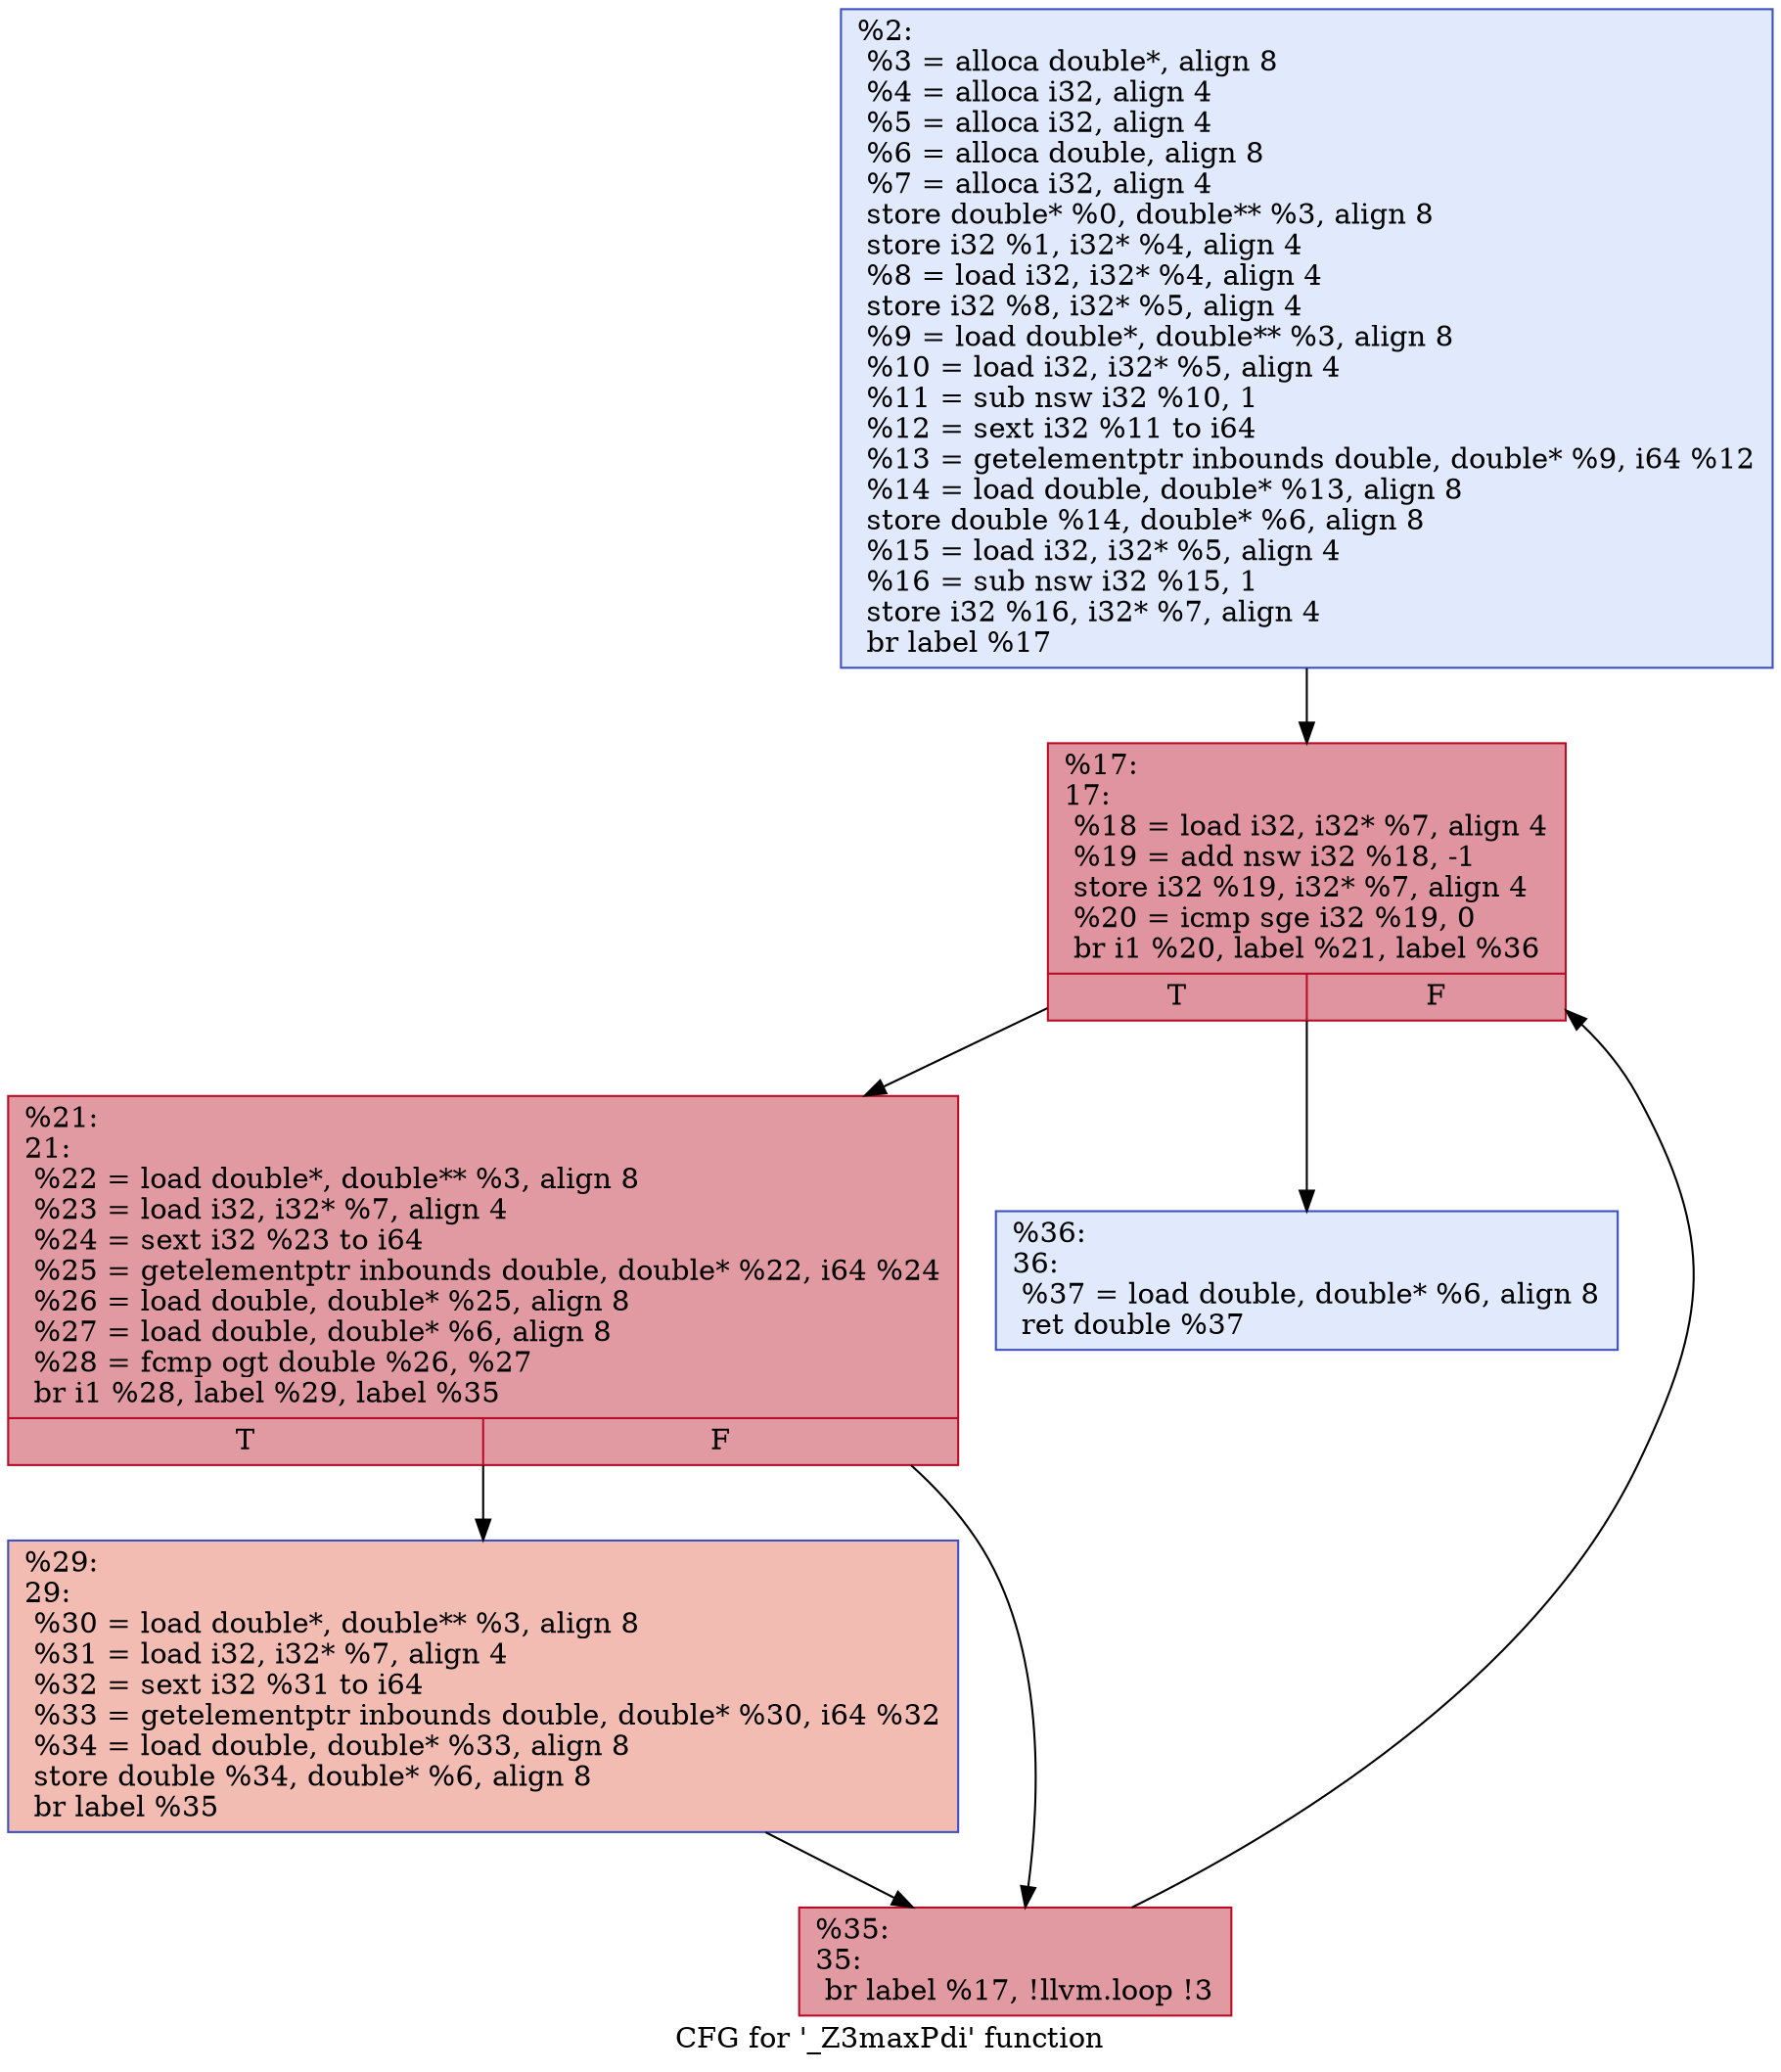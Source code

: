 digraph "CFG for '_Z3maxPdi' function" {
	label="CFG for '_Z3maxPdi' function";

	1 [shape=record,color="#3d50c3ff", style=filled, fillcolor="#b9d0f970",label="{%2:\l  %3 = alloca double*, align 8\l  %4 = alloca i32, align 4\l  %5 = alloca i32, align 4\l  %6 = alloca double, align 8\l  %7 = alloca i32, align 4\l  store double* %0, double** %3, align 8\l  store i32 %1, i32* %4, align 4\l  %8 = load i32, i32* %4, align 4\l  store i32 %8, i32* %5, align 4\l  %9 = load double*, double** %3, align 8\l  %10 = load i32, i32* %5, align 4\l  %11 = sub nsw i32 %10, 1\l  %12 = sext i32 %11 to i64\l  %13 = getelementptr inbounds double, double* %9, i64 %12\l  %14 = load double, double* %13, align 8\l  store double %14, double* %6, align 8\l  %15 = load i32, i32* %5, align 4\l  %16 = sub nsw i32 %15, 1\l  store i32 %16, i32* %7, align 4\l  br label %17\l}"];
	1 -> 2;
	2 [shape=record,color="#b70d28ff", style=filled, fillcolor="#b70d2870",label="{%17:\l17:                                               \l  %18 = load i32, i32* %7, align 4\l  %19 = add nsw i32 %18, -1\l  store i32 %19, i32* %7, align 4\l  %20 = icmp sge i32 %19, 0\l  br i1 %20, label %21, label %36\l|{<s0>T|<s1>F}}"];
	2 -> 3;
	2 -> 4;
	3 [shape=record,color="#b70d28ff", style=filled, fillcolor="#bb1b2c70",label="{%21:\l21:                                               \l  %22 = load double*, double** %3, align 8\l  %23 = load i32, i32* %7, align 4\l  %24 = sext i32 %23 to i64\l  %25 = getelementptr inbounds double, double* %22, i64 %24\l  %26 = load double, double* %25, align 8\l  %27 = load double, double* %6, align 8\l  %28 = fcmp ogt double %26, %27\l  br i1 %28, label %29, label %35\l|{<s0>T|<s1>F}}"];
	3 -> 5;
	3 -> 6;
	5 [shape=record,color="#3d50c3ff", style=filled, fillcolor="#e1675170",label="{%29:\l29:                                               \l  %30 = load double*, double** %3, align 8\l  %31 = load i32, i32* %7, align 4\l  %32 = sext i32 %31 to i64\l  %33 = getelementptr inbounds double, double* %30, i64 %32\l  %34 = load double, double* %33, align 8\l  store double %34, double* %6, align 8\l  br label %35\l}"];
	5 -> 6;
	6 [shape=record,color="#b70d28ff", style=filled, fillcolor="#bb1b2c70",label="{%35:\l35:                                               \l  br label %17, !llvm.loop !3\l}"];
	6 -> 2;
	4 [shape=record,color="#3d50c3ff", style=filled, fillcolor="#b9d0f970",label="{%36:\l36:                                               \l  %37 = load double, double* %6, align 8\l  ret double %37\l}"];
}
